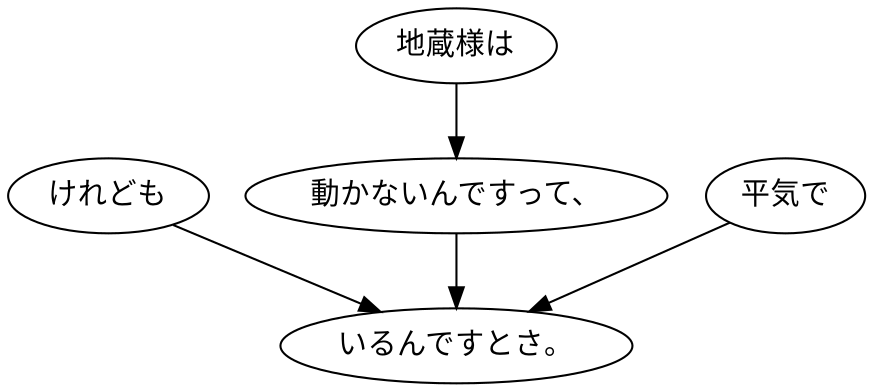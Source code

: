 digraph graph6864 {
	node0 [label="けれども"];
	node1 [label="地蔵様は"];
	node2 [label="動かないんですって、"];
	node3 [label="平気で"];
	node4 [label="いるんですとさ。"];
	node0 -> node4;
	node1 -> node2;
	node2 -> node4;
	node3 -> node4;
}
